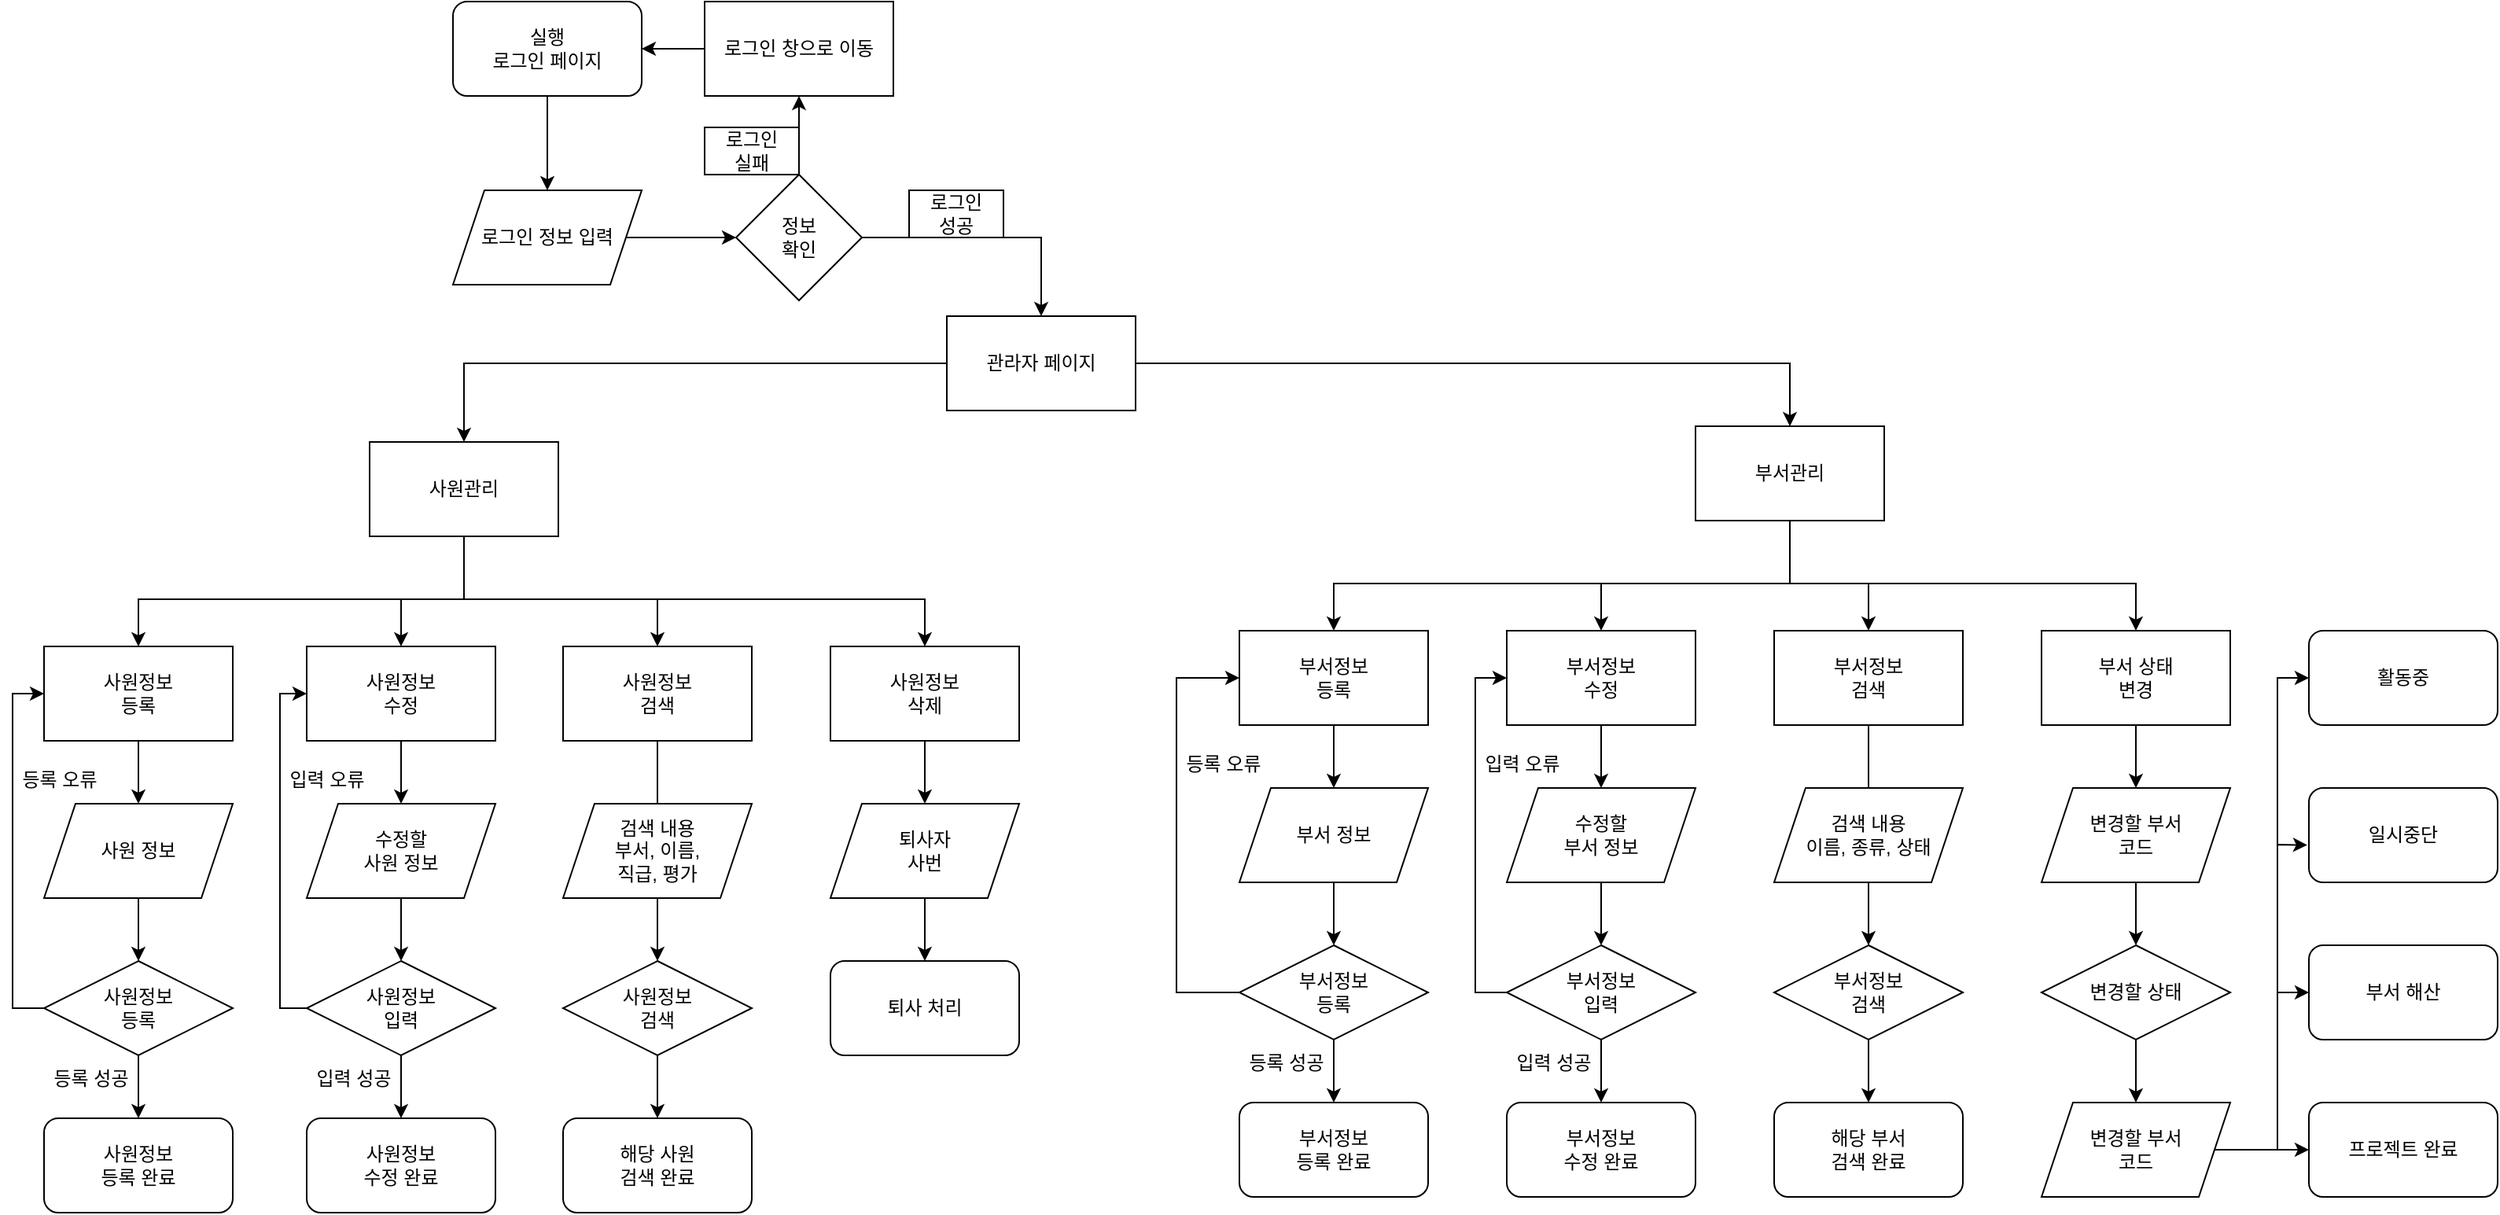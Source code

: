 <mxfile version="24.5.4" type="github">
  <diagram id="C5RBs43oDa-KdzZeNtuy" name="Page-1">
    <mxGraphModel dx="2006" dy="669" grid="1" gridSize="10" guides="1" tooltips="1" connect="1" arrows="1" fold="1" page="1" pageScale="1" pageWidth="827" pageHeight="1169" math="0" shadow="0">
      <root>
        <mxCell id="WIyWlLk6GJQsqaUBKTNV-0" />
        <mxCell id="WIyWlLk6GJQsqaUBKTNV-1" parent="WIyWlLk6GJQsqaUBKTNV-0" />
        <mxCell id="GjXYhkqQ-jPX18HEnohe-6" value="" style="edgeStyle=orthogonalEdgeStyle;rounded=0;orthogonalLoop=1;jettySize=auto;html=1;" edge="1" parent="WIyWlLk6GJQsqaUBKTNV-1" source="GjXYhkqQ-jPX18HEnohe-0" target="GjXYhkqQ-jPX18HEnohe-5">
          <mxGeometry relative="1" as="geometry" />
        </mxCell>
        <mxCell id="GjXYhkqQ-jPX18HEnohe-0" value="실행&lt;div&gt;로그인 페이지&lt;/div&gt;" style="rounded=1;whiteSpace=wrap;html=1;" vertex="1" parent="WIyWlLk6GJQsqaUBKTNV-1">
          <mxGeometry x="-360" y="60" width="120" height="60" as="geometry" />
        </mxCell>
        <mxCell id="GjXYhkqQ-jPX18HEnohe-13" value="" style="edgeStyle=orthogonalEdgeStyle;rounded=0;orthogonalLoop=1;jettySize=auto;html=1;" edge="1" parent="WIyWlLk6GJQsqaUBKTNV-1" source="GjXYhkqQ-jPX18HEnohe-5" target="GjXYhkqQ-jPX18HEnohe-12">
          <mxGeometry relative="1" as="geometry" />
        </mxCell>
        <mxCell id="GjXYhkqQ-jPX18HEnohe-5" value="로그인 정보 입력" style="shape=parallelogram;perimeter=parallelogramPerimeter;whiteSpace=wrap;html=1;fixedSize=1;" vertex="1" parent="WIyWlLk6GJQsqaUBKTNV-1">
          <mxGeometry x="-360" y="180" width="120" height="60" as="geometry" />
        </mxCell>
        <mxCell id="GjXYhkqQ-jPX18HEnohe-15" value="" style="edgeStyle=orthogonalEdgeStyle;rounded=0;orthogonalLoop=1;jettySize=auto;html=1;" edge="1" parent="WIyWlLk6GJQsqaUBKTNV-1" source="GjXYhkqQ-jPX18HEnohe-12" target="GjXYhkqQ-jPX18HEnohe-14">
          <mxGeometry relative="1" as="geometry" />
        </mxCell>
        <mxCell id="GjXYhkqQ-jPX18HEnohe-24" value="" style="edgeStyle=orthogonalEdgeStyle;rounded=0;orthogonalLoop=1;jettySize=auto;html=1;" edge="1" parent="WIyWlLk6GJQsqaUBKTNV-1" source="GjXYhkqQ-jPX18HEnohe-12" target="GjXYhkqQ-jPX18HEnohe-23">
          <mxGeometry relative="1" as="geometry" />
        </mxCell>
        <mxCell id="GjXYhkqQ-jPX18HEnohe-12" value="정보&lt;div&gt;확인&lt;/div&gt;" style="rhombus;whiteSpace=wrap;html=1;" vertex="1" parent="WIyWlLk6GJQsqaUBKTNV-1">
          <mxGeometry x="-180" y="170" width="80" height="80" as="geometry" />
        </mxCell>
        <mxCell id="GjXYhkqQ-jPX18HEnohe-19" style="edgeStyle=orthogonalEdgeStyle;rounded=0;orthogonalLoop=1;jettySize=auto;html=1;" edge="1" parent="WIyWlLk6GJQsqaUBKTNV-1" source="GjXYhkqQ-jPX18HEnohe-14" target="GjXYhkqQ-jPX18HEnohe-0">
          <mxGeometry relative="1" as="geometry">
            <Array as="points">
              <mxPoint x="-290" y="70" />
            </Array>
          </mxGeometry>
        </mxCell>
        <mxCell id="GjXYhkqQ-jPX18HEnohe-14" value="&lt;div&gt;로그인 창으로 이동&lt;/div&gt;" style="whiteSpace=wrap;html=1;" vertex="1" parent="WIyWlLk6GJQsqaUBKTNV-1">
          <mxGeometry x="-200" y="60" width="120" height="60" as="geometry" />
        </mxCell>
        <mxCell id="GjXYhkqQ-jPX18HEnohe-20" value="로그인&lt;div&gt;실패&lt;/div&gt;" style="text;html=1;align=center;verticalAlign=middle;whiteSpace=wrap;rounded=0;strokeColor=default;" vertex="1" parent="WIyWlLk6GJQsqaUBKTNV-1">
          <mxGeometry x="-200" y="140" width="60" height="30" as="geometry" />
        </mxCell>
        <mxCell id="GjXYhkqQ-jPX18HEnohe-23" value="관라자 페이지" style="rounded=0;whiteSpace=wrap;html=1;" vertex="1" parent="WIyWlLk6GJQsqaUBKTNV-1">
          <mxGeometry x="-46" y="260" width="120" height="60" as="geometry" />
        </mxCell>
        <mxCell id="GjXYhkqQ-jPX18HEnohe-25" value="로그인&lt;div&gt;성공&lt;/div&gt;" style="text;html=1;align=center;verticalAlign=middle;whiteSpace=wrap;rounded=0;strokeColor=default;" vertex="1" parent="WIyWlLk6GJQsqaUBKTNV-1">
          <mxGeometry x="-70" y="180" width="60" height="30" as="geometry" />
        </mxCell>
        <mxCell id="GjXYhkqQ-jPX18HEnohe-26" value="부서관리" style="rounded=0;whiteSpace=wrap;html=1;" vertex="1" parent="WIyWlLk6GJQsqaUBKTNV-1">
          <mxGeometry x="430" y="330" width="120" height="60" as="geometry" />
        </mxCell>
        <mxCell id="GjXYhkqQ-jPX18HEnohe-34" value="" style="edgeStyle=orthogonalEdgeStyle;rounded=0;orthogonalLoop=1;jettySize=auto;html=1;" edge="1" parent="WIyWlLk6GJQsqaUBKTNV-1" source="GjXYhkqQ-jPX18HEnohe-27" target="GjXYhkqQ-jPX18HEnohe-33">
          <mxGeometry relative="1" as="geometry">
            <Array as="points">
              <mxPoint x="-353" y="440" />
              <mxPoint x="-560" y="440" />
            </Array>
          </mxGeometry>
        </mxCell>
        <mxCell id="GjXYhkqQ-jPX18HEnohe-36" value="" style="edgeStyle=orthogonalEdgeStyle;rounded=0;orthogonalLoop=1;jettySize=auto;html=1;entryX=0.5;entryY=0;entryDx=0;entryDy=0;exitX=0.5;exitY=1;exitDx=0;exitDy=0;" edge="1" parent="WIyWlLk6GJQsqaUBKTNV-1" source="GjXYhkqQ-jPX18HEnohe-27" target="GjXYhkqQ-jPX18HEnohe-66">
          <mxGeometry relative="1" as="geometry">
            <mxPoint x="-300" y="470" as="targetPoint" />
            <Array as="points">
              <mxPoint x="-353" y="440" />
              <mxPoint x="-393" y="440" />
            </Array>
          </mxGeometry>
        </mxCell>
        <mxCell id="GjXYhkqQ-jPX18HEnohe-38" value="" style="edgeStyle=orthogonalEdgeStyle;rounded=0;orthogonalLoop=1;jettySize=auto;html=1;entryX=0.5;entryY=0;entryDx=0;entryDy=0;" edge="1" parent="WIyWlLk6GJQsqaUBKTNV-1" source="GjXYhkqQ-jPX18HEnohe-27" target="GjXYhkqQ-jPX18HEnohe-37">
          <mxGeometry relative="1" as="geometry">
            <Array as="points">
              <mxPoint x="-353" y="440" />
              <mxPoint x="-230" y="440" />
            </Array>
          </mxGeometry>
        </mxCell>
        <mxCell id="GjXYhkqQ-jPX18HEnohe-40" value="" style="edgeStyle=orthogonalEdgeStyle;rounded=0;orthogonalLoop=1;jettySize=auto;html=1;entryX=0.5;entryY=0;entryDx=0;entryDy=0;" edge="1" parent="WIyWlLk6GJQsqaUBKTNV-1" source="GjXYhkqQ-jPX18HEnohe-27" target="GjXYhkqQ-jPX18HEnohe-39">
          <mxGeometry relative="1" as="geometry">
            <Array as="points">
              <mxPoint x="-353" y="440" />
              <mxPoint x="-60" y="440" />
            </Array>
          </mxGeometry>
        </mxCell>
        <mxCell id="GjXYhkqQ-jPX18HEnohe-27" value="사원관리" style="rounded=0;whiteSpace=wrap;html=1;" vertex="1" parent="WIyWlLk6GJQsqaUBKTNV-1">
          <mxGeometry x="-413" y="340" width="120" height="60" as="geometry" />
        </mxCell>
        <mxCell id="GjXYhkqQ-jPX18HEnohe-42" value="" style="edgeStyle=orthogonalEdgeStyle;rounded=0;orthogonalLoop=1;jettySize=auto;html=1;entryX=0.5;entryY=0;entryDx=0;entryDy=0;" edge="1" parent="WIyWlLk6GJQsqaUBKTNV-1" source="GjXYhkqQ-jPX18HEnohe-33" target="GjXYhkqQ-jPX18HEnohe-63">
          <mxGeometry relative="1" as="geometry" />
        </mxCell>
        <mxCell id="GjXYhkqQ-jPX18HEnohe-33" value="사원정보&lt;div&gt;등록&lt;/div&gt;" style="rounded=0;whiteSpace=wrap;html=1;" vertex="1" parent="WIyWlLk6GJQsqaUBKTNV-1">
          <mxGeometry x="-620" y="470" width="120" height="60" as="geometry" />
        </mxCell>
        <mxCell id="GjXYhkqQ-jPX18HEnohe-47" value="" style="edgeStyle=orthogonalEdgeStyle;rounded=0;orthogonalLoop=1;jettySize=auto;html=1;" edge="1" parent="WIyWlLk6GJQsqaUBKTNV-1" source="GjXYhkqQ-jPX18HEnohe-37" target="GjXYhkqQ-jPX18HEnohe-44">
          <mxGeometry relative="1" as="geometry" />
        </mxCell>
        <mxCell id="GjXYhkqQ-jPX18HEnohe-37" value="사원정보&lt;div&gt;검색&lt;/div&gt;" style="rounded=0;whiteSpace=wrap;html=1;" vertex="1" parent="WIyWlLk6GJQsqaUBKTNV-1">
          <mxGeometry x="-290" y="470" width="120" height="60" as="geometry" />
        </mxCell>
        <mxCell id="GjXYhkqQ-jPX18HEnohe-77" value="" style="edgeStyle=orthogonalEdgeStyle;rounded=0;orthogonalLoop=1;jettySize=auto;html=1;" edge="1" parent="WIyWlLk6GJQsqaUBKTNV-1" source="GjXYhkqQ-jPX18HEnohe-39" target="GjXYhkqQ-jPX18HEnohe-76">
          <mxGeometry relative="1" as="geometry" />
        </mxCell>
        <mxCell id="GjXYhkqQ-jPX18HEnohe-39" value="사원정보&lt;div&gt;삭제&lt;/div&gt;" style="rounded=0;whiteSpace=wrap;html=1;" vertex="1" parent="WIyWlLk6GJQsqaUBKTNV-1">
          <mxGeometry x="-120" y="470" width="120" height="60" as="geometry" />
        </mxCell>
        <mxCell id="GjXYhkqQ-jPX18HEnohe-50" value="" style="edgeStyle=orthogonalEdgeStyle;rounded=0;orthogonalLoop=1;jettySize=auto;html=1;" edge="1" parent="WIyWlLk6GJQsqaUBKTNV-1" source="GjXYhkqQ-jPX18HEnohe-41" target="GjXYhkqQ-jPX18HEnohe-49">
          <mxGeometry relative="1" as="geometry" />
        </mxCell>
        <mxCell id="GjXYhkqQ-jPX18HEnohe-41" value="사원정보&lt;div&gt;등록&lt;/div&gt;" style="rhombus;whiteSpace=wrap;html=1;" vertex="1" parent="WIyWlLk6GJQsqaUBKTNV-1">
          <mxGeometry x="-620" y="670" width="120" height="60" as="geometry" />
        </mxCell>
        <mxCell id="GjXYhkqQ-jPX18HEnohe-60" value="" style="edgeStyle=orthogonalEdgeStyle;rounded=0;orthogonalLoop=1;jettySize=auto;html=1;" edge="1" parent="WIyWlLk6GJQsqaUBKTNV-1" source="GjXYhkqQ-jPX18HEnohe-44" target="GjXYhkqQ-jPX18HEnohe-59">
          <mxGeometry relative="1" as="geometry" />
        </mxCell>
        <mxCell id="GjXYhkqQ-jPX18HEnohe-44" value="사원정보&lt;div&gt;검색&lt;/div&gt;" style="rhombus;whiteSpace=wrap;html=1;" vertex="1" parent="WIyWlLk6GJQsqaUBKTNV-1">
          <mxGeometry x="-290" y="670" width="120" height="60" as="geometry" />
        </mxCell>
        <mxCell id="GjXYhkqQ-jPX18HEnohe-49" value="사원정보&lt;div&gt;등록 완료&lt;/div&gt;" style="rounded=1;whiteSpace=wrap;html=1;" vertex="1" parent="WIyWlLk6GJQsqaUBKTNV-1">
          <mxGeometry x="-620" y="770" width="120" height="60" as="geometry" />
        </mxCell>
        <mxCell id="GjXYhkqQ-jPX18HEnohe-53" value="" style="endArrow=classic;html=1;rounded=0;exitX=0;exitY=0.5;exitDx=0;exitDy=0;entryX=0;entryY=0.5;entryDx=0;entryDy=0;" edge="1" parent="WIyWlLk6GJQsqaUBKTNV-1" source="GjXYhkqQ-jPX18HEnohe-41" target="GjXYhkqQ-jPX18HEnohe-33">
          <mxGeometry width="50" height="50" relative="1" as="geometry">
            <mxPoint x="-740" y="600" as="sourcePoint" />
            <mxPoint x="-700" y="480" as="targetPoint" />
            <Array as="points">
              <mxPoint x="-640" y="700" />
              <mxPoint x="-640" y="500" />
            </Array>
          </mxGeometry>
        </mxCell>
        <mxCell id="GjXYhkqQ-jPX18HEnohe-54" value="등록 오류" style="text;html=1;align=center;verticalAlign=middle;whiteSpace=wrap;rounded=0;" vertex="1" parent="WIyWlLk6GJQsqaUBKTNV-1">
          <mxGeometry x="-640" y="540" width="60" height="30" as="geometry" />
        </mxCell>
        <mxCell id="GjXYhkqQ-jPX18HEnohe-55" value="등록 성공" style="text;html=1;align=center;verticalAlign=middle;whiteSpace=wrap;rounded=0;" vertex="1" parent="WIyWlLk6GJQsqaUBKTNV-1">
          <mxGeometry x="-620" y="730" width="60" height="30" as="geometry" />
        </mxCell>
        <mxCell id="GjXYhkqQ-jPX18HEnohe-59" value="해당 사원&lt;div&gt;검색 완료&lt;/div&gt;" style="rounded=1;whiteSpace=wrap;html=1;" vertex="1" parent="WIyWlLk6GJQsqaUBKTNV-1">
          <mxGeometry x="-290" y="770" width="120" height="60" as="geometry" />
        </mxCell>
        <mxCell id="GjXYhkqQ-jPX18HEnohe-64" value="" style="edgeStyle=orthogonalEdgeStyle;rounded=0;orthogonalLoop=1;jettySize=auto;html=1;" edge="1" parent="WIyWlLk6GJQsqaUBKTNV-1" source="GjXYhkqQ-jPX18HEnohe-63">
          <mxGeometry relative="1" as="geometry">
            <mxPoint x="-560" y="670" as="targetPoint" />
          </mxGeometry>
        </mxCell>
        <mxCell id="GjXYhkqQ-jPX18HEnohe-63" value="사원 정보" style="shape=parallelogram;perimeter=parallelogramPerimeter;whiteSpace=wrap;html=1;fixedSize=1;" vertex="1" parent="WIyWlLk6GJQsqaUBKTNV-1">
          <mxGeometry x="-620" y="570" width="120" height="60" as="geometry" />
        </mxCell>
        <mxCell id="GjXYhkqQ-jPX18HEnohe-65" value="" style="edgeStyle=orthogonalEdgeStyle;rounded=0;orthogonalLoop=1;jettySize=auto;html=1;entryX=0.5;entryY=0;entryDx=0;entryDy=0;" edge="1" parent="WIyWlLk6GJQsqaUBKTNV-1" source="GjXYhkqQ-jPX18HEnohe-66" target="GjXYhkqQ-jPX18HEnohe-74">
          <mxGeometry relative="1" as="geometry" />
        </mxCell>
        <mxCell id="GjXYhkqQ-jPX18HEnohe-66" value="사원정보&lt;div&gt;수정&lt;/div&gt;" style="rounded=0;whiteSpace=wrap;html=1;" vertex="1" parent="WIyWlLk6GJQsqaUBKTNV-1">
          <mxGeometry x="-453" y="470" width="120" height="60" as="geometry" />
        </mxCell>
        <mxCell id="GjXYhkqQ-jPX18HEnohe-67" value="" style="edgeStyle=orthogonalEdgeStyle;rounded=0;orthogonalLoop=1;jettySize=auto;html=1;" edge="1" parent="WIyWlLk6GJQsqaUBKTNV-1" source="GjXYhkqQ-jPX18HEnohe-68" target="GjXYhkqQ-jPX18HEnohe-69">
          <mxGeometry relative="1" as="geometry" />
        </mxCell>
        <mxCell id="GjXYhkqQ-jPX18HEnohe-68" value="사원정보&lt;div&gt;입력&lt;/div&gt;" style="rhombus;whiteSpace=wrap;html=1;" vertex="1" parent="WIyWlLk6GJQsqaUBKTNV-1">
          <mxGeometry x="-453" y="670" width="120" height="60" as="geometry" />
        </mxCell>
        <mxCell id="GjXYhkqQ-jPX18HEnohe-69" value="사원정보&lt;div&gt;수정 완료&lt;/div&gt;" style="rounded=1;whiteSpace=wrap;html=1;" vertex="1" parent="WIyWlLk6GJQsqaUBKTNV-1">
          <mxGeometry x="-453" y="770" width="120" height="60" as="geometry" />
        </mxCell>
        <mxCell id="GjXYhkqQ-jPX18HEnohe-70" value="" style="endArrow=classic;html=1;rounded=0;exitX=0;exitY=0.5;exitDx=0;exitDy=0;entryX=0;entryY=0.5;entryDx=0;entryDy=0;" edge="1" parent="WIyWlLk6GJQsqaUBKTNV-1" source="GjXYhkqQ-jPX18HEnohe-68" target="GjXYhkqQ-jPX18HEnohe-66">
          <mxGeometry width="50" height="50" relative="1" as="geometry">
            <mxPoint x="-573" y="600" as="sourcePoint" />
            <mxPoint x="-533" y="480" as="targetPoint" />
            <Array as="points">
              <mxPoint x="-470" y="700" />
              <mxPoint x="-470" y="500" />
            </Array>
          </mxGeometry>
        </mxCell>
        <mxCell id="GjXYhkqQ-jPX18HEnohe-71" value="입력 오류" style="text;html=1;align=center;verticalAlign=middle;whiteSpace=wrap;rounded=0;" vertex="1" parent="WIyWlLk6GJQsqaUBKTNV-1">
          <mxGeometry x="-470" y="540" width="60" height="30" as="geometry" />
        </mxCell>
        <mxCell id="GjXYhkqQ-jPX18HEnohe-72" value="입력 성공" style="text;html=1;align=center;verticalAlign=middle;whiteSpace=wrap;rounded=0;" vertex="1" parent="WIyWlLk6GJQsqaUBKTNV-1">
          <mxGeometry x="-453" y="730" width="60" height="30" as="geometry" />
        </mxCell>
        <mxCell id="GjXYhkqQ-jPX18HEnohe-73" value="" style="edgeStyle=orthogonalEdgeStyle;rounded=0;orthogonalLoop=1;jettySize=auto;html=1;" edge="1" parent="WIyWlLk6GJQsqaUBKTNV-1" source="GjXYhkqQ-jPX18HEnohe-74">
          <mxGeometry relative="1" as="geometry">
            <mxPoint x="-393" y="670" as="targetPoint" />
          </mxGeometry>
        </mxCell>
        <mxCell id="GjXYhkqQ-jPX18HEnohe-74" value="&lt;div&gt;수정할&lt;/div&gt;사원 정보" style="shape=parallelogram;perimeter=parallelogramPerimeter;whiteSpace=wrap;html=1;fixedSize=1;" vertex="1" parent="WIyWlLk6GJQsqaUBKTNV-1">
          <mxGeometry x="-453" y="570" width="120" height="60" as="geometry" />
        </mxCell>
        <mxCell id="GjXYhkqQ-jPX18HEnohe-75" value="검색 내용&lt;div&gt;부서, 이름,&lt;/div&gt;&lt;div&gt;직급, 평가&lt;/div&gt;" style="shape=parallelogram;perimeter=parallelogramPerimeter;whiteSpace=wrap;html=1;fixedSize=1;" vertex="1" parent="WIyWlLk6GJQsqaUBKTNV-1">
          <mxGeometry x="-290" y="570" width="120" height="60" as="geometry" />
        </mxCell>
        <mxCell id="GjXYhkqQ-jPX18HEnohe-79" value="" style="edgeStyle=orthogonalEdgeStyle;rounded=0;orthogonalLoop=1;jettySize=auto;html=1;" edge="1" parent="WIyWlLk6GJQsqaUBKTNV-1" source="GjXYhkqQ-jPX18HEnohe-76" target="GjXYhkqQ-jPX18HEnohe-78">
          <mxGeometry relative="1" as="geometry" />
        </mxCell>
        <mxCell id="GjXYhkqQ-jPX18HEnohe-76" value="퇴사자&lt;div&gt;사번&lt;/div&gt;" style="shape=parallelogram;perimeter=parallelogramPerimeter;whiteSpace=wrap;html=1;fixedSize=1;" vertex="1" parent="WIyWlLk6GJQsqaUBKTNV-1">
          <mxGeometry x="-120" y="570" width="120" height="60" as="geometry" />
        </mxCell>
        <mxCell id="GjXYhkqQ-jPX18HEnohe-78" value="퇴사 처리" style="rounded=1;whiteSpace=wrap;html=1;" vertex="1" parent="WIyWlLk6GJQsqaUBKTNV-1">
          <mxGeometry x="-120" y="670" width="120" height="60" as="geometry" />
        </mxCell>
        <mxCell id="GjXYhkqQ-jPX18HEnohe-80" value="" style="edgeStyle=orthogonalEdgeStyle;rounded=0;orthogonalLoop=1;jettySize=auto;html=1;entryX=0.5;entryY=0;entryDx=0;entryDy=0;" edge="1" parent="WIyWlLk6GJQsqaUBKTNV-1" source="GjXYhkqQ-jPX18HEnohe-81" target="GjXYhkqQ-jPX18HEnohe-96">
          <mxGeometry relative="1" as="geometry" />
        </mxCell>
        <mxCell id="GjXYhkqQ-jPX18HEnohe-81" value="부서정보&lt;div&gt;등록&lt;/div&gt;" style="rounded=0;whiteSpace=wrap;html=1;" vertex="1" parent="WIyWlLk6GJQsqaUBKTNV-1">
          <mxGeometry x="140" y="460" width="120" height="60" as="geometry" />
        </mxCell>
        <mxCell id="GjXYhkqQ-jPX18HEnohe-82" value="" style="edgeStyle=orthogonalEdgeStyle;rounded=0;orthogonalLoop=1;jettySize=auto;html=1;" edge="1" parent="WIyWlLk6GJQsqaUBKTNV-1" source="GjXYhkqQ-jPX18HEnohe-83" target="GjXYhkqQ-jPX18HEnohe-89">
          <mxGeometry relative="1" as="geometry" />
        </mxCell>
        <mxCell id="GjXYhkqQ-jPX18HEnohe-83" value="부서정보&lt;div&gt;검색&lt;/div&gt;" style="rounded=0;whiteSpace=wrap;html=1;" vertex="1" parent="WIyWlLk6GJQsqaUBKTNV-1">
          <mxGeometry x="480" y="460" width="120" height="60" as="geometry" />
        </mxCell>
        <mxCell id="GjXYhkqQ-jPX18HEnohe-84" value="" style="edgeStyle=orthogonalEdgeStyle;rounded=0;orthogonalLoop=1;jettySize=auto;html=1;" edge="1" parent="WIyWlLk6GJQsqaUBKTNV-1" source="GjXYhkqQ-jPX18HEnohe-85" target="GjXYhkqQ-jPX18HEnohe-109">
          <mxGeometry relative="1" as="geometry" />
        </mxCell>
        <mxCell id="GjXYhkqQ-jPX18HEnohe-85" value="&lt;div&gt;부서 상태&lt;/div&gt;&lt;div&gt;변경&lt;/div&gt;" style="rounded=0;whiteSpace=wrap;html=1;" vertex="1" parent="WIyWlLk6GJQsqaUBKTNV-1">
          <mxGeometry x="650" y="460" width="120" height="60" as="geometry" />
        </mxCell>
        <mxCell id="GjXYhkqQ-jPX18HEnohe-86" value="" style="edgeStyle=orthogonalEdgeStyle;rounded=0;orthogonalLoop=1;jettySize=auto;html=1;" edge="1" parent="WIyWlLk6GJQsqaUBKTNV-1" source="GjXYhkqQ-jPX18HEnohe-87" target="GjXYhkqQ-jPX18HEnohe-90">
          <mxGeometry relative="1" as="geometry" />
        </mxCell>
        <mxCell id="GjXYhkqQ-jPX18HEnohe-87" value="부서정보&lt;div&gt;등록&lt;/div&gt;" style="rhombus;whiteSpace=wrap;html=1;" vertex="1" parent="WIyWlLk6GJQsqaUBKTNV-1">
          <mxGeometry x="140" y="660" width="120" height="60" as="geometry" />
        </mxCell>
        <mxCell id="GjXYhkqQ-jPX18HEnohe-88" value="" style="edgeStyle=orthogonalEdgeStyle;rounded=0;orthogonalLoop=1;jettySize=auto;html=1;" edge="1" parent="WIyWlLk6GJQsqaUBKTNV-1" source="GjXYhkqQ-jPX18HEnohe-89" target="GjXYhkqQ-jPX18HEnohe-94">
          <mxGeometry relative="1" as="geometry" />
        </mxCell>
        <mxCell id="GjXYhkqQ-jPX18HEnohe-89" value="부서정보&lt;div&gt;검색&lt;/div&gt;" style="rhombus;whiteSpace=wrap;html=1;" vertex="1" parent="WIyWlLk6GJQsqaUBKTNV-1">
          <mxGeometry x="480" y="660" width="120" height="60" as="geometry" />
        </mxCell>
        <mxCell id="GjXYhkqQ-jPX18HEnohe-90" value="부서정보&lt;div&gt;등록 완료&lt;/div&gt;" style="rounded=1;whiteSpace=wrap;html=1;" vertex="1" parent="WIyWlLk6GJQsqaUBKTNV-1">
          <mxGeometry x="140" y="760" width="120" height="60" as="geometry" />
        </mxCell>
        <mxCell id="GjXYhkqQ-jPX18HEnohe-91" value="" style="endArrow=classic;html=1;rounded=0;exitX=0;exitY=0.5;exitDx=0;exitDy=0;entryX=0;entryY=0.5;entryDx=0;entryDy=0;" edge="1" parent="WIyWlLk6GJQsqaUBKTNV-1" source="GjXYhkqQ-jPX18HEnohe-87" target="GjXYhkqQ-jPX18HEnohe-81">
          <mxGeometry width="50" height="50" relative="1" as="geometry">
            <mxPoint x="20" y="590" as="sourcePoint" />
            <mxPoint x="60" y="470" as="targetPoint" />
            <Array as="points">
              <mxPoint x="100" y="690" />
              <mxPoint x="100" y="580" />
              <mxPoint x="100" y="490" />
            </Array>
          </mxGeometry>
        </mxCell>
        <mxCell id="GjXYhkqQ-jPX18HEnohe-92" value="등록 오류" style="text;html=1;align=center;verticalAlign=middle;whiteSpace=wrap;rounded=0;" vertex="1" parent="WIyWlLk6GJQsqaUBKTNV-1">
          <mxGeometry x="100" y="530" width="60" height="30" as="geometry" />
        </mxCell>
        <mxCell id="GjXYhkqQ-jPX18HEnohe-93" value="등록 성공" style="text;html=1;align=center;verticalAlign=middle;whiteSpace=wrap;rounded=0;" vertex="1" parent="WIyWlLk6GJQsqaUBKTNV-1">
          <mxGeometry x="140" y="720" width="60" height="30" as="geometry" />
        </mxCell>
        <mxCell id="GjXYhkqQ-jPX18HEnohe-94" value="해당 부서&lt;div&gt;검색 완료&lt;/div&gt;" style="rounded=1;whiteSpace=wrap;html=1;" vertex="1" parent="WIyWlLk6GJQsqaUBKTNV-1">
          <mxGeometry x="480" y="760" width="120" height="60" as="geometry" />
        </mxCell>
        <mxCell id="GjXYhkqQ-jPX18HEnohe-95" value="" style="edgeStyle=orthogonalEdgeStyle;rounded=0;orthogonalLoop=1;jettySize=auto;html=1;" edge="1" parent="WIyWlLk6GJQsqaUBKTNV-1" source="GjXYhkqQ-jPX18HEnohe-96">
          <mxGeometry relative="1" as="geometry">
            <mxPoint x="200" y="660" as="targetPoint" />
          </mxGeometry>
        </mxCell>
        <mxCell id="GjXYhkqQ-jPX18HEnohe-96" value="부서 정보" style="shape=parallelogram;perimeter=parallelogramPerimeter;whiteSpace=wrap;html=1;fixedSize=1;" vertex="1" parent="WIyWlLk6GJQsqaUBKTNV-1">
          <mxGeometry x="140" y="560" width="120" height="60" as="geometry" />
        </mxCell>
        <mxCell id="GjXYhkqQ-jPX18HEnohe-97" value="" style="edgeStyle=orthogonalEdgeStyle;rounded=0;orthogonalLoop=1;jettySize=auto;html=1;entryX=0.5;entryY=0;entryDx=0;entryDy=0;" edge="1" parent="WIyWlLk6GJQsqaUBKTNV-1" source="GjXYhkqQ-jPX18HEnohe-98" target="GjXYhkqQ-jPX18HEnohe-106">
          <mxGeometry relative="1" as="geometry" />
        </mxCell>
        <mxCell id="GjXYhkqQ-jPX18HEnohe-98" value="부서정보&lt;div&gt;수정&lt;/div&gt;" style="rounded=0;whiteSpace=wrap;html=1;" vertex="1" parent="WIyWlLk6GJQsqaUBKTNV-1">
          <mxGeometry x="310" y="460" width="120" height="60" as="geometry" />
        </mxCell>
        <mxCell id="GjXYhkqQ-jPX18HEnohe-99" value="" style="edgeStyle=orthogonalEdgeStyle;rounded=0;orthogonalLoop=1;jettySize=auto;html=1;" edge="1" parent="WIyWlLk6GJQsqaUBKTNV-1" source="GjXYhkqQ-jPX18HEnohe-100" target="GjXYhkqQ-jPX18HEnohe-101">
          <mxGeometry relative="1" as="geometry" />
        </mxCell>
        <mxCell id="GjXYhkqQ-jPX18HEnohe-100" value="부서정보&lt;div&gt;입력&lt;/div&gt;" style="rhombus;whiteSpace=wrap;html=1;" vertex="1" parent="WIyWlLk6GJQsqaUBKTNV-1">
          <mxGeometry x="310" y="660" width="120" height="60" as="geometry" />
        </mxCell>
        <mxCell id="GjXYhkqQ-jPX18HEnohe-101" value="부서정보&lt;div&gt;수정 완료&lt;/div&gt;" style="rounded=1;whiteSpace=wrap;html=1;" vertex="1" parent="WIyWlLk6GJQsqaUBKTNV-1">
          <mxGeometry x="310" y="760" width="120" height="60" as="geometry" />
        </mxCell>
        <mxCell id="GjXYhkqQ-jPX18HEnohe-102" value="" style="endArrow=classic;html=1;rounded=0;exitX=0;exitY=0.5;exitDx=0;exitDy=0;entryX=0;entryY=0.5;entryDx=0;entryDy=0;" edge="1" parent="WIyWlLk6GJQsqaUBKTNV-1" source="GjXYhkqQ-jPX18HEnohe-100" target="GjXYhkqQ-jPX18HEnohe-98">
          <mxGeometry width="50" height="50" relative="1" as="geometry">
            <mxPoint x="190" y="590" as="sourcePoint" />
            <mxPoint x="230" y="470" as="targetPoint" />
            <Array as="points">
              <mxPoint x="290" y="690" />
              <mxPoint x="290" y="490" />
            </Array>
          </mxGeometry>
        </mxCell>
        <mxCell id="GjXYhkqQ-jPX18HEnohe-103" value="입력 오류" style="text;html=1;align=center;verticalAlign=middle;whiteSpace=wrap;rounded=0;" vertex="1" parent="WIyWlLk6GJQsqaUBKTNV-1">
          <mxGeometry x="290" y="530" width="60" height="30" as="geometry" />
        </mxCell>
        <mxCell id="GjXYhkqQ-jPX18HEnohe-104" value="입력 성공" style="text;html=1;align=center;verticalAlign=middle;whiteSpace=wrap;rounded=0;" vertex="1" parent="WIyWlLk6GJQsqaUBKTNV-1">
          <mxGeometry x="310" y="720" width="60" height="30" as="geometry" />
        </mxCell>
        <mxCell id="GjXYhkqQ-jPX18HEnohe-105" value="" style="edgeStyle=orthogonalEdgeStyle;rounded=0;orthogonalLoop=1;jettySize=auto;html=1;" edge="1" parent="WIyWlLk6GJQsqaUBKTNV-1" source="GjXYhkqQ-jPX18HEnohe-106">
          <mxGeometry relative="1" as="geometry">
            <mxPoint x="370" y="660" as="targetPoint" />
          </mxGeometry>
        </mxCell>
        <mxCell id="GjXYhkqQ-jPX18HEnohe-106" value="&lt;div&gt;수정할&lt;/div&gt;&lt;div&gt;부서&lt;span style=&quot;background-color: initial;&quot;&gt;&amp;nbsp;정보&lt;/span&gt;&lt;/div&gt;" style="shape=parallelogram;perimeter=parallelogramPerimeter;whiteSpace=wrap;html=1;fixedSize=1;" vertex="1" parent="WIyWlLk6GJQsqaUBKTNV-1">
          <mxGeometry x="310" y="560" width="120" height="60" as="geometry" />
        </mxCell>
        <mxCell id="GjXYhkqQ-jPX18HEnohe-107" value="검색 내용&lt;div&gt;이름, 종류, 상태&lt;/div&gt;" style="shape=parallelogram;perimeter=parallelogramPerimeter;whiteSpace=wrap;html=1;fixedSize=1;" vertex="1" parent="WIyWlLk6GJQsqaUBKTNV-1">
          <mxGeometry x="480" y="560" width="120" height="60" as="geometry" />
        </mxCell>
        <mxCell id="GjXYhkqQ-jPX18HEnohe-108" value="" style="edgeStyle=orthogonalEdgeStyle;rounded=0;orthogonalLoop=1;jettySize=auto;html=1;entryX=0.5;entryY=0;entryDx=0;entryDy=0;" edge="1" parent="WIyWlLk6GJQsqaUBKTNV-1" source="GjXYhkqQ-jPX18HEnohe-109" target="GjXYhkqQ-jPX18HEnohe-120">
          <mxGeometry relative="1" as="geometry" />
        </mxCell>
        <mxCell id="GjXYhkqQ-jPX18HEnohe-109" value="&lt;div&gt;변경할 부서&lt;/div&gt;&lt;div&gt;코드&lt;/div&gt;" style="shape=parallelogram;perimeter=parallelogramPerimeter;whiteSpace=wrap;html=1;fixedSize=1;" vertex="1" parent="WIyWlLk6GJQsqaUBKTNV-1">
          <mxGeometry x="650" y="560" width="120" height="60" as="geometry" />
        </mxCell>
        <mxCell id="GjXYhkqQ-jPX18HEnohe-110" value="활동중" style="rounded=1;whiteSpace=wrap;html=1;" vertex="1" parent="WIyWlLk6GJQsqaUBKTNV-1">
          <mxGeometry x="820" y="460" width="120" height="60" as="geometry" />
        </mxCell>
        <mxCell id="GjXYhkqQ-jPX18HEnohe-115" value="" style="endArrow=classic;html=1;rounded=0;exitX=0;exitY=0.5;exitDx=0;exitDy=0;entryX=0.5;entryY=0;entryDx=0;entryDy=0;" edge="1" parent="WIyWlLk6GJQsqaUBKTNV-1" source="GjXYhkqQ-jPX18HEnohe-23" target="GjXYhkqQ-jPX18HEnohe-27">
          <mxGeometry width="50" height="50" relative="1" as="geometry">
            <mxPoint x="-200" y="340" as="sourcePoint" />
            <mxPoint x="-360" y="290" as="targetPoint" />
            <Array as="points">
              <mxPoint x="-353" y="290" />
            </Array>
          </mxGeometry>
        </mxCell>
        <mxCell id="GjXYhkqQ-jPX18HEnohe-116" value="" style="endArrow=classic;html=1;rounded=0;exitX=1;exitY=0.5;exitDx=0;exitDy=0;entryX=0.5;entryY=0;entryDx=0;entryDy=0;" edge="1" parent="WIyWlLk6GJQsqaUBKTNV-1" source="GjXYhkqQ-jPX18HEnohe-23" target="GjXYhkqQ-jPX18HEnohe-26">
          <mxGeometry width="50" height="50" relative="1" as="geometry">
            <mxPoint x="140" y="300" as="sourcePoint" />
            <mxPoint x="560" y="290" as="targetPoint" />
            <Array as="points">
              <mxPoint x="490" y="290" />
            </Array>
          </mxGeometry>
        </mxCell>
        <mxCell id="GjXYhkqQ-jPX18HEnohe-117" value="" style="endArrow=classic;html=1;rounded=0;exitX=0.5;exitY=1;exitDx=0;exitDy=0;entryX=0.5;entryY=0;entryDx=0;entryDy=0;" edge="1" parent="WIyWlLk6GJQsqaUBKTNV-1" source="GjXYhkqQ-jPX18HEnohe-26" target="GjXYhkqQ-jPX18HEnohe-81">
          <mxGeometry width="50" height="50" relative="1" as="geometry">
            <mxPoint x="300" y="420" as="sourcePoint" />
            <mxPoint x="350" y="370" as="targetPoint" />
            <Array as="points">
              <mxPoint x="490" y="430" />
              <mxPoint x="200" y="430" />
            </Array>
          </mxGeometry>
        </mxCell>
        <mxCell id="GjXYhkqQ-jPX18HEnohe-118" value="" style="endArrow=classic;html=1;rounded=0;exitX=0.5;exitY=1;exitDx=0;exitDy=0;entryX=0.5;entryY=0;entryDx=0;entryDy=0;" edge="1" parent="WIyWlLk6GJQsqaUBKTNV-1" source="GjXYhkqQ-jPX18HEnohe-26" target="GjXYhkqQ-jPX18HEnohe-98">
          <mxGeometry width="50" height="50" relative="1" as="geometry">
            <mxPoint x="370" y="470" as="sourcePoint" />
            <mxPoint x="420" y="420" as="targetPoint" />
            <Array as="points">
              <mxPoint x="490" y="430" />
              <mxPoint x="370" y="430" />
            </Array>
          </mxGeometry>
        </mxCell>
        <mxCell id="GjXYhkqQ-jPX18HEnohe-119" value="" style="endArrow=classic;html=1;rounded=0;exitX=0.5;exitY=1;exitDx=0;exitDy=0;entryX=0.5;entryY=0;entryDx=0;entryDy=0;" edge="1" parent="WIyWlLk6GJQsqaUBKTNV-1" source="GjXYhkqQ-jPX18HEnohe-26" target="GjXYhkqQ-jPX18HEnohe-83">
          <mxGeometry width="50" height="50" relative="1" as="geometry">
            <mxPoint x="500" y="560" as="sourcePoint" />
            <mxPoint x="550" y="510" as="targetPoint" />
            <Array as="points">
              <mxPoint x="490" y="430" />
              <mxPoint x="540" y="430" />
            </Array>
          </mxGeometry>
        </mxCell>
        <mxCell id="GjXYhkqQ-jPX18HEnohe-130" value="" style="edgeStyle=orthogonalEdgeStyle;rounded=0;orthogonalLoop=1;jettySize=auto;html=1;" edge="1" parent="WIyWlLk6GJQsqaUBKTNV-1" source="GjXYhkqQ-jPX18HEnohe-120" target="GjXYhkqQ-jPX18HEnohe-129">
          <mxGeometry relative="1" as="geometry" />
        </mxCell>
        <mxCell id="GjXYhkqQ-jPX18HEnohe-120" value="변경할 상태" style="rhombus;whiteSpace=wrap;html=1;" vertex="1" parent="WIyWlLk6GJQsqaUBKTNV-1">
          <mxGeometry x="650" y="660" width="120" height="60" as="geometry" />
        </mxCell>
        <mxCell id="GjXYhkqQ-jPX18HEnohe-121" value="일시중단" style="rounded=1;whiteSpace=wrap;html=1;" vertex="1" parent="WIyWlLk6GJQsqaUBKTNV-1">
          <mxGeometry x="820" y="560" width="120" height="60" as="geometry" />
        </mxCell>
        <mxCell id="GjXYhkqQ-jPX18HEnohe-122" value="부서 해산" style="rounded=1;whiteSpace=wrap;html=1;" vertex="1" parent="WIyWlLk6GJQsqaUBKTNV-1">
          <mxGeometry x="820" y="660" width="120" height="60" as="geometry" />
        </mxCell>
        <mxCell id="GjXYhkqQ-jPX18HEnohe-123" value="프로젝트 완료" style="rounded=1;whiteSpace=wrap;html=1;" vertex="1" parent="WIyWlLk6GJQsqaUBKTNV-1">
          <mxGeometry x="820" y="760" width="120" height="60" as="geometry" />
        </mxCell>
        <mxCell id="GjXYhkqQ-jPX18HEnohe-128" value="" style="endArrow=classic;html=1;rounded=0;exitX=0.5;exitY=1;exitDx=0;exitDy=0;entryX=0.5;entryY=0;entryDx=0;entryDy=0;" edge="1" parent="WIyWlLk6GJQsqaUBKTNV-1" source="GjXYhkqQ-jPX18HEnohe-26" target="GjXYhkqQ-jPX18HEnohe-85">
          <mxGeometry width="50" height="50" relative="1" as="geometry">
            <mxPoint x="770" y="420" as="sourcePoint" />
            <mxPoint x="820" y="370" as="targetPoint" />
            <Array as="points">
              <mxPoint x="490" y="430" />
              <mxPoint x="710" y="430" />
            </Array>
          </mxGeometry>
        </mxCell>
        <mxCell id="GjXYhkqQ-jPX18HEnohe-132" value="" style="edgeStyle=orthogonalEdgeStyle;rounded=0;orthogonalLoop=1;jettySize=auto;html=1;entryX=0;entryY=0.5;entryDx=0;entryDy=0;" edge="1" parent="WIyWlLk6GJQsqaUBKTNV-1" source="GjXYhkqQ-jPX18HEnohe-129" target="GjXYhkqQ-jPX18HEnohe-110">
          <mxGeometry relative="1" as="geometry">
            <mxPoint x="810" y="490" as="targetPoint" />
            <Array as="points">
              <mxPoint x="800" y="790" />
              <mxPoint x="800" y="490" />
            </Array>
          </mxGeometry>
        </mxCell>
        <mxCell id="GjXYhkqQ-jPX18HEnohe-129" value="&lt;div&gt;변경할 부서&lt;/div&gt;&lt;div&gt;코드&lt;/div&gt;" style="shape=parallelogram;perimeter=parallelogramPerimeter;whiteSpace=wrap;html=1;fixedSize=1;" vertex="1" parent="WIyWlLk6GJQsqaUBKTNV-1">
          <mxGeometry x="650" y="760" width="120" height="60" as="geometry" />
        </mxCell>
        <mxCell id="GjXYhkqQ-jPX18HEnohe-133" value="" style="endArrow=classic;html=1;rounded=0;exitX=1;exitY=0.5;exitDx=0;exitDy=0;entryX=-0.009;entryY=0.605;entryDx=0;entryDy=0;entryPerimeter=0;" edge="1" parent="WIyWlLk6GJQsqaUBKTNV-1" source="GjXYhkqQ-jPX18HEnohe-129" target="GjXYhkqQ-jPX18HEnohe-121">
          <mxGeometry width="50" height="50" relative="1" as="geometry">
            <mxPoint x="777" y="815" as="sourcePoint" />
            <mxPoint x="827" y="765" as="targetPoint" />
            <Array as="points">
              <mxPoint x="800" y="790" />
              <mxPoint x="800" y="596" />
            </Array>
          </mxGeometry>
        </mxCell>
        <mxCell id="GjXYhkqQ-jPX18HEnohe-135" value="" style="endArrow=classic;html=1;rounded=0;exitX=1;exitY=0.5;exitDx=0;exitDy=0;entryX=0;entryY=0.5;entryDx=0;entryDy=0;" edge="1" parent="WIyWlLk6GJQsqaUBKTNV-1" source="GjXYhkqQ-jPX18HEnohe-129" target="GjXYhkqQ-jPX18HEnohe-122">
          <mxGeometry width="50" height="50" relative="1" as="geometry">
            <mxPoint x="780" y="780" as="sourcePoint" />
            <mxPoint x="830" y="730" as="targetPoint" />
            <Array as="points">
              <mxPoint x="800" y="790" />
              <mxPoint x="800" y="690" />
            </Array>
          </mxGeometry>
        </mxCell>
        <mxCell id="GjXYhkqQ-jPX18HEnohe-136" value="" style="endArrow=classic;html=1;rounded=0;exitX=1;exitY=0.5;exitDx=0;exitDy=0;entryX=0;entryY=0.5;entryDx=0;entryDy=0;" edge="1" parent="WIyWlLk6GJQsqaUBKTNV-1" source="GjXYhkqQ-jPX18HEnohe-129" target="GjXYhkqQ-jPX18HEnohe-123">
          <mxGeometry width="50" height="50" relative="1" as="geometry">
            <mxPoint x="780" y="780" as="sourcePoint" />
            <mxPoint x="830" y="730" as="targetPoint" />
          </mxGeometry>
        </mxCell>
      </root>
    </mxGraphModel>
  </diagram>
</mxfile>
